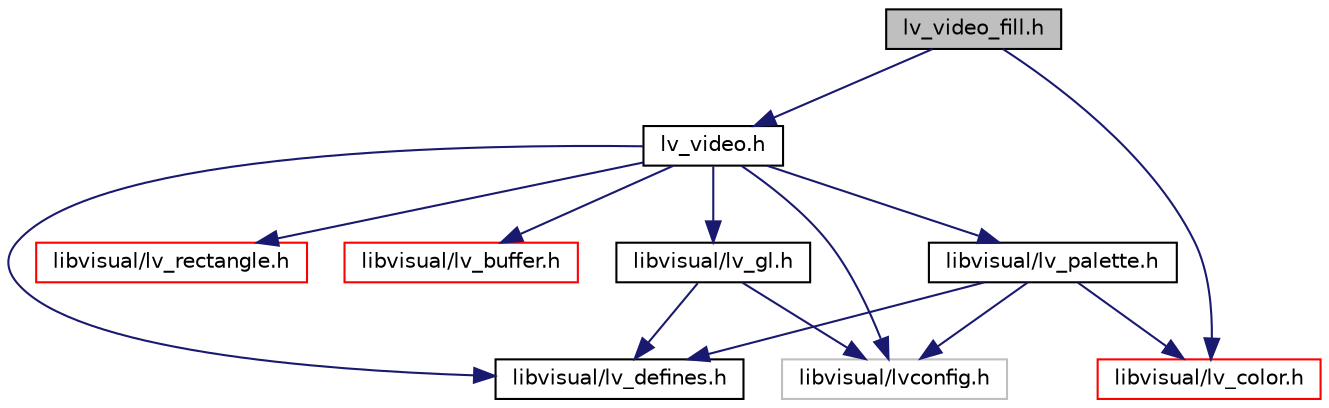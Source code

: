 digraph G
{
  edge [fontname="Helvetica",fontsize="10",labelfontname="Helvetica",labelfontsize="10"];
  node [fontname="Helvetica",fontsize="10",shape=record];
  Node1 [label="lv_video_fill.h",height=0.2,width=0.4,color="black", fillcolor="grey75", style="filled" fontcolor="black"];
  Node1 -> Node2 [color="midnightblue",fontsize="10",style="solid",fontname="Helvetica"];
  Node2 [label="lv_video.h",height=0.2,width=0.4,color="black", fillcolor="white", style="filled",URL="$lv__video_8h.html"];
  Node2 -> Node3 [color="midnightblue",fontsize="10",style="solid",fontname="Helvetica"];
  Node3 [label="libvisual/lvconfig.h",height=0.2,width=0.4,color="grey75", fillcolor="white", style="filled"];
  Node2 -> Node4 [color="midnightblue",fontsize="10",style="solid",fontname="Helvetica"];
  Node4 [label="libvisual/lv_defines.h",height=0.2,width=0.4,color="black", fillcolor="white", style="filled",URL="$lv__defines_8h.html"];
  Node2 -> Node5 [color="midnightblue",fontsize="10",style="solid",fontname="Helvetica"];
  Node5 [label="libvisual/lv_palette.h",height=0.2,width=0.4,color="black", fillcolor="white", style="filled",URL="$lv__palette_8h.html"];
  Node5 -> Node3 [color="midnightblue",fontsize="10",style="solid",fontname="Helvetica"];
  Node5 -> Node4 [color="midnightblue",fontsize="10",style="solid",fontname="Helvetica"];
  Node5 -> Node6 [color="midnightblue",fontsize="10",style="solid",fontname="Helvetica"];
  Node6 [label="libvisual/lv_color.h",height=0.2,width=0.4,color="red", fillcolor="white", style="filled",URL="$lv__color_8h.html"];
  Node2 -> Node7 [color="midnightblue",fontsize="10",style="solid",fontname="Helvetica"];
  Node7 [label="libvisual/lv_rectangle.h",height=0.2,width=0.4,color="red", fillcolor="white", style="filled",URL="$lv__rectangle_8h.html"];
  Node2 -> Node8 [color="midnightblue",fontsize="10",style="solid",fontname="Helvetica"];
  Node8 [label="libvisual/lv_buffer.h",height=0.2,width=0.4,color="red", fillcolor="white", style="filled",URL="$lv__buffer_8h.html"];
  Node2 -> Node9 [color="midnightblue",fontsize="10",style="solid",fontname="Helvetica"];
  Node9 [label="libvisual/lv_gl.h",height=0.2,width=0.4,color="black", fillcolor="white", style="filled",URL="$lv__gl_8h.html"];
  Node9 -> Node3 [color="midnightblue",fontsize="10",style="solid",fontname="Helvetica"];
  Node9 -> Node4 [color="midnightblue",fontsize="10",style="solid",fontname="Helvetica"];
  Node1 -> Node6 [color="midnightblue",fontsize="10",style="solid",fontname="Helvetica"];
}

